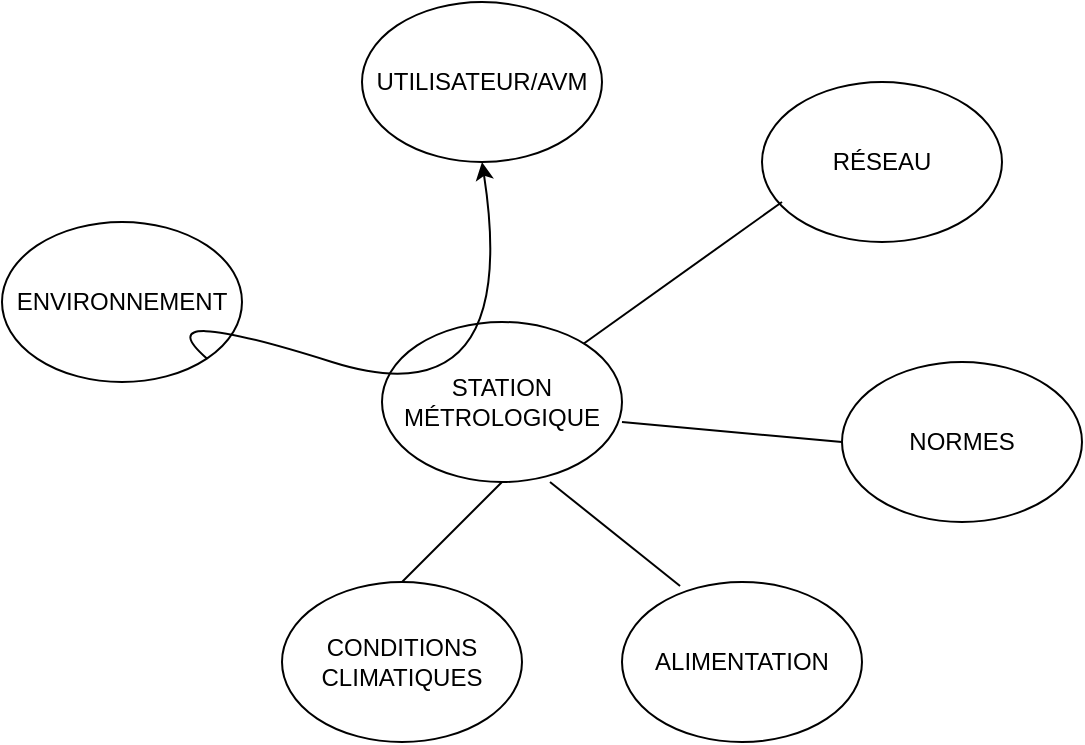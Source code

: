 <mxfile version="13.7.7" type="github" pages="3">
  <diagram id="tHnt4sG6zRlISB4n-kFp" name="Page-1">
    <mxGraphModel dx="872" dy="482" grid="1" gridSize="10" guides="1" tooltips="1" connect="1" arrows="1" fold="1" page="1" pageScale="1" pageWidth="850" pageHeight="1100" math="0" shadow="0">
      <root>
        <mxCell id="0" />
        <mxCell id="1" parent="0" />
        <mxCell id="gUix-21HPcigsJkUnAT0-4" value="ENVIRONNEMENT" style="ellipse;whiteSpace=wrap;html=1;" vertex="1" parent="1">
          <mxGeometry x="210" y="180" width="120" height="80" as="geometry" />
        </mxCell>
        <mxCell id="gUix-21HPcigsJkUnAT0-7" value="STATION MÉTROLOGIQUE" style="ellipse;whiteSpace=wrap;html=1;" vertex="1" parent="1">
          <mxGeometry x="400" y="230" width="120" height="80" as="geometry" />
        </mxCell>
        <mxCell id="gUix-21HPcigsJkUnAT0-8" value="UTILISATEUR/AVM" style="ellipse;whiteSpace=wrap;html=1;" vertex="1" parent="1">
          <mxGeometry x="390" y="70" width="120" height="80" as="geometry" />
        </mxCell>
        <mxCell id="gUix-21HPcigsJkUnAT0-10" value="CONDITIONS CLIMATIQUES" style="ellipse;whiteSpace=wrap;html=1;" vertex="1" parent="1">
          <mxGeometry x="350" y="360" width="120" height="80" as="geometry" />
        </mxCell>
        <mxCell id="gUix-21HPcigsJkUnAT0-12" value="" style="endArrow=none;html=1;" edge="1" parent="1">
          <mxGeometry width="50" height="50" relative="1" as="geometry">
            <mxPoint x="410" y="360" as="sourcePoint" />
            <mxPoint x="460" y="310" as="targetPoint" />
          </mxGeometry>
        </mxCell>
        <mxCell id="gUix-21HPcigsJkUnAT0-13" value="NORMES" style="ellipse;whiteSpace=wrap;html=1;" vertex="1" parent="1">
          <mxGeometry x="630" y="250" width="120" height="80" as="geometry" />
        </mxCell>
        <mxCell id="gUix-21HPcigsJkUnAT0-15" value="ALIMENTATION" style="ellipse;whiteSpace=wrap;html=1;" vertex="1" parent="1">
          <mxGeometry x="520" y="360" width="120" height="80" as="geometry" />
        </mxCell>
        <mxCell id="gUix-21HPcigsJkUnAT0-17" value="" style="endArrow=none;html=1;entryX=0.7;entryY=1;entryDx=0;entryDy=0;entryPerimeter=0;exitX=0.242;exitY=0.025;exitDx=0;exitDy=0;exitPerimeter=0;" edge="1" parent="1" source="gUix-21HPcigsJkUnAT0-15" target="gUix-21HPcigsJkUnAT0-7">
          <mxGeometry width="50" height="50" relative="1" as="geometry">
            <mxPoint x="560" y="390" as="sourcePoint" />
            <mxPoint x="610" y="340" as="targetPoint" />
          </mxGeometry>
        </mxCell>
        <mxCell id="gUix-21HPcigsJkUnAT0-18" value="" style="endArrow=none;html=1;entryX=0;entryY=0.5;entryDx=0;entryDy=0;" edge="1" parent="1" target="gUix-21HPcigsJkUnAT0-13">
          <mxGeometry width="50" height="50" relative="1" as="geometry">
            <mxPoint x="520" y="280" as="sourcePoint" />
            <mxPoint x="620" y="290" as="targetPoint" />
          </mxGeometry>
        </mxCell>
        <mxCell id="gUix-21HPcigsJkUnAT0-21" value="RÉSEAU" style="ellipse;whiteSpace=wrap;html=1;" vertex="1" parent="1">
          <mxGeometry x="590" y="110" width="120" height="80" as="geometry" />
        </mxCell>
        <mxCell id="gUix-21HPcigsJkUnAT0-23" value="" style="endArrow=none;html=1;" edge="1" parent="1" source="gUix-21HPcigsJkUnAT0-7">
          <mxGeometry width="50" height="50" relative="1" as="geometry">
            <mxPoint x="550" y="220" as="sourcePoint" />
            <mxPoint x="600" y="170" as="targetPoint" />
          </mxGeometry>
        </mxCell>
        <mxCell id="gUix-21HPcigsJkUnAT0-25" value="" style="curved=1;endArrow=classic;html=1;entryX=0.5;entryY=1;entryDx=0;entryDy=0;exitX=1;exitY=1;exitDx=0;exitDy=0;" edge="1" parent="1" source="gUix-21HPcigsJkUnAT0-4" target="gUix-21HPcigsJkUnAT0-8">
          <mxGeometry width="50" height="50" relative="1" as="geometry">
            <mxPoint x="560" y="390" as="sourcePoint" />
            <mxPoint x="610" y="340" as="targetPoint" />
            <Array as="points">
              <mxPoint x="280" y="220" />
              <mxPoint x="470" y="280" />
            </Array>
          </mxGeometry>
        </mxCell>
      </root>
    </mxGraphModel>
  </diagram>
  <diagram id="1pzgUECRDCnn3F9SoY6R" name="Page-2">
    <mxGraphModel dx="872" dy="482" grid="1" gridSize="10" guides="1" tooltips="1" connect="1" arrows="1" fold="1" page="1" pageScale="1" pageWidth="850" pageHeight="1100" math="0" shadow="0">
      <root>
        <mxCell id="tKahohiqRpyQghxIMBUm-0" />
        <mxCell id="tKahohiqRpyQghxIMBUm-1" parent="tKahohiqRpyQghxIMBUm-0" />
        <mxCell id="0pv8uxTW6_rZLI1bk1MZ-0" value="ÉQUIPAGE/AIVM" style="ellipse;whiteSpace=wrap;html=1;fillColor=#dae8fc;strokeColor=#6c8ebf;" vertex="1" parent="tKahohiqRpyQghxIMBUm-1">
          <mxGeometry x="190" y="70" width="120" height="80" as="geometry" />
        </mxCell>
        <mxCell id="0pv8uxTW6_rZLI1bk1MZ-1" value="L&#39;ENVIRONNEMENT" style="ellipse;whiteSpace=wrap;html=1;fillColor=#dae8fc;strokeColor=#6c8ebf;" vertex="1" parent="tKahohiqRpyQghxIMBUm-1">
          <mxGeometry x="565" y="80" width="120" height="80" as="geometry" />
        </mxCell>
        <mxCell id="0pv8uxTW6_rZLI1bk1MZ-2" value="STATION MÉTÉO EMBARQUÉE" style="ellipse;whiteSpace=wrap;html=1;fillColor=#dae8fc;strokeColor=#6c8ebf;" vertex="1" parent="tKahohiqRpyQghxIMBUm-1">
          <mxGeometry x="380" y="180" width="120" height="80" as="geometry" />
        </mxCell>
        <mxCell id="0pv8uxTW6_rZLI1bk1MZ-3" value="PERMETTRE AU MATELEOT DE MESURER LES DONNÉES MÉTÉOROLOGIQUES&amp;nbsp;" style="rounded=0;whiteSpace=wrap;html=1;fillColor=#f8cecc;strokeColor=#b85450;" vertex="1" parent="tKahohiqRpyQghxIMBUm-1">
          <mxGeometry x="330" y="350" width="265" height="60" as="geometry" />
        </mxCell>
        <mxCell id="P0kbxfz3xJdrVgzMR2Ek-0" value="A QUI REND-IL SERVICE?" style="text;html=1;align=center;verticalAlign=middle;resizable=0;points=[];autosize=1;" vertex="1" parent="tKahohiqRpyQghxIMBUm-1">
          <mxGeometry x="160" y="10" width="160" height="20" as="geometry" />
        </mxCell>
        <mxCell id="P0kbxfz3xJdrVgzMR2Ek-1" value="SUR QUOI AGIT-IL?" style="text;html=1;align=center;verticalAlign=middle;resizable=0;points=[];autosize=1;" vertex="1" parent="tKahohiqRpyQghxIMBUm-1">
          <mxGeometry x="555" y="20" width="130" height="20" as="geometry" />
        </mxCell>
        <mxCell id="P0kbxfz3xJdrVgzMR2Ek-2" value="DANS QUEL BUT?" style="text;html=1;align=center;verticalAlign=middle;resizable=0;points=[];autosize=1;" vertex="1" parent="tKahohiqRpyQghxIMBUm-1">
          <mxGeometry x="350" y="320" width="120" height="20" as="geometry" />
        </mxCell>
        <mxCell id="y0Jqex1HYLV52ZDRqDKT-1" value="" style="endArrow=classic;html=1;entryX=0.857;entryY=-0.033;entryDx=0;entryDy=0;entryPerimeter=0;" edge="1" parent="tKahohiqRpyQghxIMBUm-1" target="0pv8uxTW6_rZLI1bk1MZ-3">
          <mxGeometry width="50" height="50" relative="1" as="geometry">
            <mxPoint x="557" y="140" as="sourcePoint" />
            <mxPoint x="450" y="190" as="targetPoint" />
          </mxGeometry>
        </mxCell>
        <mxCell id="y0Jqex1HYLV52ZDRqDKT-2" value="" style="curved=1;endArrow=classic;html=1;" edge="1" parent="tKahohiqRpyQghxIMBUm-1" source="0pv8uxTW6_rZLI1bk1MZ-0" target="0pv8uxTW6_rZLI1bk1MZ-1">
          <mxGeometry width="50" height="50" relative="1" as="geometry">
            <mxPoint x="400" y="240" as="sourcePoint" />
            <mxPoint x="450" y="190" as="targetPoint" />
            <Array as="points">
              <mxPoint x="450" y="210" />
              <mxPoint x="400" y="190" />
            </Array>
          </mxGeometry>
        </mxCell>
      </root>
    </mxGraphModel>
  </diagram>
  <diagram id="inSLoxE6jfbBA5fQDCkm" name="Page-3">
    <mxGraphModel dx="872" dy="482" grid="0" gridSize="9" guides="1" tooltips="1" connect="1" arrows="1" fold="1" page="1" pageScale="1" pageWidth="850" pageHeight="1400" background="#DAD2D8" math="0" shadow="0">
      <root>
        <mxCell id="dplVZIambqyNgwmH58hZ-0" />
        <mxCell id="dplVZIambqyNgwmH58hZ-1" parent="dplVZIambqyNgwmH58hZ-0" />
        <mxCell id="dplVZIambqyNgwmH58hZ-2" value="lancement du système" style="rounded=0;whiteSpace=wrap;html=1;fillColor=#FAE5C7;strokeColor=#0F8B8D;fontColor=#143642;" vertex="1" parent="dplVZIambqyNgwmH58hZ-1">
          <mxGeometry x="30" y="240" width="120" height="60" as="geometry" />
        </mxCell>
        <mxCell id="dplVZIambqyNgwmH58hZ-3" value="sauvegarde des données" style="rounded=0;whiteSpace=wrap;html=1;fillColor=#FAE5C7;strokeColor=#0F8B8D;fontColor=#143642;" vertex="1" parent="dplVZIambqyNgwmH58hZ-1">
          <mxGeometry x="230" y="240" width="120" height="60" as="geometry" />
        </mxCell>
        <mxCell id="dplVZIambqyNgwmH58hZ-5" value="récupération des données" style="rounded=0;whiteSpace=wrap;html=1;fillColor=#FAE5C7;strokeColor=#0F8B8D;fontColor=#143642;" vertex="1" parent="dplVZIambqyNgwmH58hZ-1">
          <mxGeometry x="230" y="80" width="120" height="60" as="geometry" />
        </mxCell>
        <mxCell id="dplVZIambqyNgwmH58hZ-6" value="etallonnage des données" style="rounded=0;whiteSpace=wrap;html=1;fillColor=#FAE5C7;strokeColor=#0F8B8D;fontColor=#143642;" vertex="1" parent="dplVZIambqyNgwmH58hZ-1">
          <mxGeometry x="220" y="400" width="120" height="60" as="geometry" />
        </mxCell>
        <mxCell id="dplVZIambqyNgwmH58hZ-7" value="" style="endArrow=none;html=1;entryX=0;entryY=0.75;entryDx=0;entryDy=0;exitX=0.567;exitY=-0.05;exitDx=0;exitDy=0;exitPerimeter=0;strokeColor=#A8201A;fontColor=#143642;labelBackgroundColor=#DAD2D8;" edge="1" parent="dplVZIambqyNgwmH58hZ-1" source="dplVZIambqyNgwmH58hZ-2" target="dplVZIambqyNgwmH58hZ-5">
          <mxGeometry width="50" height="50" relative="1" as="geometry">
            <mxPoint x="120" y="210" as="sourcePoint" />
            <mxPoint x="170" y="160" as="targetPoint" />
          </mxGeometry>
        </mxCell>
        <mxCell id="dplVZIambqyNgwmH58hZ-8" value="" style="endArrow=none;html=1;exitX=1;exitY=0.5;exitDx=0;exitDy=0;entryX=0;entryY=0.5;entryDx=0;entryDy=0;strokeColor=#A8201A;fontColor=#143642;labelBackgroundColor=#DAD2D8;" edge="1" parent="dplVZIambqyNgwmH58hZ-1" source="dplVZIambqyNgwmH58hZ-2" target="dplVZIambqyNgwmH58hZ-3">
          <mxGeometry width="50" height="50" relative="1" as="geometry">
            <mxPoint x="400" y="280" as="sourcePoint" />
            <mxPoint x="450" y="230" as="targetPoint" />
          </mxGeometry>
        </mxCell>
        <mxCell id="dplVZIambqyNgwmH58hZ-9" value="" style="endArrow=none;html=1;exitX=0;exitY=0.5;exitDx=0;exitDy=0;entryX=0.65;entryY=1;entryDx=0;entryDy=0;entryPerimeter=0;strokeColor=#A8201A;fontColor=#143642;labelBackgroundColor=#DAD2D8;" edge="1" parent="dplVZIambqyNgwmH58hZ-1" source="dplVZIambqyNgwmH58hZ-6" target="dplVZIambqyNgwmH58hZ-2">
          <mxGeometry width="50" height="50" relative="1" as="geometry">
            <mxPoint x="400" y="280" as="sourcePoint" />
            <mxPoint x="450" y="230" as="targetPoint" />
          </mxGeometry>
        </mxCell>
        <mxCell id="dplVZIambqyNgwmH58hZ-10" value="données reçues d&#39;un capteur incohérentes- vérification matérielle requise" style="rounded=0;whiteSpace=wrap;html=1;fillColor=#FAE5C7;strokeColor=#0F8B8D;fontColor=#143642;" vertex="1" parent="dplVZIambqyNgwmH58hZ-1">
          <mxGeometry x="430" y="130" width="120" height="60" as="geometry" />
        </mxCell>
        <mxCell id="dplVZIambqyNgwmH58hZ-11" value="erreur d&#39;accés aux données d&#39;un capteur" style="rounded=0;whiteSpace=wrap;html=1;fillColor=#FAE5C7;strokeColor=#0F8B8D;fontColor=#143642;" vertex="1" parent="dplVZIambqyNgwmH58hZ-1">
          <mxGeometry x="430" y="60" width="120" height="60" as="geometry" />
        </mxCell>
        <mxCell id="dplVZIambqyNgwmH58hZ-12" value="erreur d&#39;accés ou d&#39;écriture sur la carte SD" style="rounded=0;whiteSpace=wrap;html=1;fillColor=#FAE5C7;strokeColor=#0F8B8D;fontColor=#143642;" vertex="1" parent="dplVZIambqyNgwmH58hZ-1">
          <mxGeometry x="430" y="290" width="120" height="60" as="geometry" />
        </mxCell>
        <mxCell id="dplVZIambqyNgwmH58hZ-13" value="carte SD pleine" style="rounded=0;whiteSpace=wrap;html=1;fillColor=#FAE5C7;strokeColor=#0F8B8D;fontColor=#143642;" vertex="1" parent="dplVZIambqyNgwmH58hZ-1">
          <mxGeometry x="430" y="220" width="120" height="60" as="geometry" />
        </mxCell>
        <mxCell id="dplVZIambqyNgwmH58hZ-14" value="erreur d&#39;accées a l&#39;horloge RTC" style="rounded=0;whiteSpace=wrap;html=1;fillColor=#FAE5C7;strokeColor=#0F8B8D;fontColor=#143642;" vertex="1" parent="dplVZIambqyNgwmH58hZ-1">
          <mxGeometry x="425" y="460" width="120" height="60" as="geometry" />
        </mxCell>
        <mxCell id="dplVZIambqyNgwmH58hZ-15" value="erreur d&#39;accés aux données du GPS" style="rounded=0;whiteSpace=wrap;html=1;fillColor=#FAE5C7;strokeColor=#0F8B8D;fontColor=#143642;" vertex="1" parent="dplVZIambqyNgwmH58hZ-1">
          <mxGeometry x="425" y="390" width="120" height="60" as="geometry" />
        </mxCell>
        <mxCell id="dplVZIambqyNgwmH58hZ-16" value="" style="endArrow=none;html=1;entryX=0;entryY=0.5;entryDx=0;entryDy=0;strokeColor=#A8201A;fontColor=#143642;labelBackgroundColor=#DAD2D8;" edge="1" parent="dplVZIambqyNgwmH58hZ-1" target="dplVZIambqyNgwmH58hZ-11">
          <mxGeometry width="50" height="50" relative="1" as="geometry">
            <mxPoint x="350" y="115" as="sourcePoint" />
            <mxPoint x="400" y="65" as="targetPoint" />
          </mxGeometry>
        </mxCell>
        <mxCell id="dplVZIambqyNgwmH58hZ-17" value="" style="endArrow=none;html=1;entryX=0;entryY=0.5;entryDx=0;entryDy=0;strokeColor=#A8201A;fontColor=#143642;labelBackgroundColor=#DAD2D8;" edge="1" parent="dplVZIambqyNgwmH58hZ-1" target="dplVZIambqyNgwmH58hZ-13">
          <mxGeometry width="50" height="50" relative="1" as="geometry">
            <mxPoint x="350" y="260" as="sourcePoint" />
            <mxPoint x="400" y="210" as="targetPoint" />
          </mxGeometry>
        </mxCell>
        <mxCell id="dplVZIambqyNgwmH58hZ-18" value="" style="endArrow=none;html=1;entryX=0;entryY=0.5;entryDx=0;entryDy=0;strokeColor=#A8201A;fontColor=#143642;labelBackgroundColor=#DAD2D8;" edge="1" parent="dplVZIambqyNgwmH58hZ-1" target="dplVZIambqyNgwmH58hZ-10">
          <mxGeometry width="50" height="50" relative="1" as="geometry">
            <mxPoint x="350" y="120" as="sourcePoint" />
            <mxPoint x="430" y="135" as="targetPoint" />
          </mxGeometry>
        </mxCell>
        <mxCell id="dplVZIambqyNgwmH58hZ-19" value="" style="endArrow=none;html=1;entryX=0;entryY=0.5;entryDx=0;entryDy=0;strokeColor=#A8201A;fontColor=#143642;labelBackgroundColor=#DAD2D8;" edge="1" parent="dplVZIambqyNgwmH58hZ-1" target="dplVZIambqyNgwmH58hZ-12">
          <mxGeometry width="50" height="50" relative="1" as="geometry">
            <mxPoint x="350" y="260" as="sourcePoint" />
            <mxPoint x="450" y="240" as="targetPoint" />
          </mxGeometry>
        </mxCell>
        <mxCell id="dplVZIambqyNgwmH58hZ-20" value="" style="endArrow=none;html=1;entryX=0;entryY=0.5;entryDx=0;entryDy=0;exitX=1;exitY=0.5;exitDx=0;exitDy=0;strokeColor=#A8201A;fontColor=#143642;labelBackgroundColor=#DAD2D8;" edge="1" parent="dplVZIambqyNgwmH58hZ-1" source="dplVZIambqyNgwmH58hZ-6" target="dplVZIambqyNgwmH58hZ-15">
          <mxGeometry width="50" height="50" relative="1" as="geometry">
            <mxPoint x="340" y="440" as="sourcePoint" />
            <mxPoint x="390" y="390" as="targetPoint" />
          </mxGeometry>
        </mxCell>
        <mxCell id="dplVZIambqyNgwmH58hZ-23" value="" style="endArrow=none;html=1;exitX=1;exitY=0.5;exitDx=0;exitDy=0;entryX=0;entryY=0.5;entryDx=0;entryDy=0;strokeColor=#A8201A;fontColor=#143642;labelBackgroundColor=#DAD2D8;" edge="1" parent="dplVZIambqyNgwmH58hZ-1" source="dplVZIambqyNgwmH58hZ-6" target="dplVZIambqyNgwmH58hZ-14">
          <mxGeometry width="50" height="50" relative="1" as="geometry">
            <mxPoint x="360" y="500" as="sourcePoint" />
            <mxPoint x="420" y="490" as="targetPoint" />
          </mxGeometry>
        </mxCell>
        <mxCell id="dplVZIambqyNgwmH58hZ-24" value="&lt;span&gt;clignottement des LED intermittantes rouge et blanche (durée identique pour les deux couleurs)&lt;/span&gt;" style="rounded=0;whiteSpace=wrap;html=1;fillColor=#FAE5C7;strokeColor=#0F8B8D;fontColor=#143642;" vertex="1" parent="dplVZIambqyNgwmH58hZ-1">
          <mxGeometry x="642" y="213" width="120" height="70" as="geometry" />
        </mxCell>
        <mxCell id="dplVZIambqyNgwmH58hZ-25" value="&lt;span&gt;clignottement des LED intermittantes rouge et verte (durée 2 fois plus longue pour le vert )&lt;/span&gt;" style="rounded=0;whiteSpace=wrap;html=1;fillColor=#FAE5C7;strokeColor=#0F8B8D;fontColor=#143642;" vertex="1" parent="dplVZIambqyNgwmH58hZ-1">
          <mxGeometry x="642" y="130" width="120" height="70" as="geometry" />
        </mxCell>
        <mxCell id="dplVZIambqyNgwmH58hZ-26" value="clignottement des LED intermittantes rouge et verte (durée identique pour les deux couleurs)" style="rounded=0;whiteSpace=wrap;html=1;fillColor=#FAE5C7;strokeColor=#0F8B8D;fontColor=#143642;" vertex="1" parent="dplVZIambqyNgwmH58hZ-1">
          <mxGeometry x="640" y="39" width="120" height="70" as="geometry" />
        </mxCell>
        <mxCell id="dplVZIambqyNgwmH58hZ-28" value="&lt;span&gt;clignottement des LED intermittantes rouge et bleue (durée identique pour les deux couleurs)&lt;/span&gt;" style="rounded=0;whiteSpace=wrap;html=1;fillColor=#FAE5C7;strokeColor=#0F8B8D;fontColor=#143642;" vertex="1" parent="dplVZIambqyNgwmH58hZ-1">
          <mxGeometry x="640" y="458" width="120" height="70" as="geometry" />
        </mxCell>
        <mxCell id="dplVZIambqyNgwmH58hZ-29" value="&lt;span&gt;clignottement des LED intermittantes rouge et jaune (durée identique pour les deux couleurs)&lt;/span&gt;" style="rounded=0;whiteSpace=wrap;html=1;fillColor=#FAE5C7;strokeColor=#0F8B8D;fontColor=#143642;" vertex="1" parent="dplVZIambqyNgwmH58hZ-1">
          <mxGeometry x="644" y="377" width="120" height="70" as="geometry" />
        </mxCell>
        <mxCell id="dplVZIambqyNgwmH58hZ-30" value="&lt;span&gt;clignottement des LED intermittantes rouge et blanche (durée 2 fois plus longue pour le blanc)&lt;/span&gt;" style="rounded=0;whiteSpace=wrap;html=1;fillColor=#FAE5C7;strokeColor=#0F8B8D;fontColor=#143642;" vertex="1" parent="dplVZIambqyNgwmH58hZ-1">
          <mxGeometry x="644" y="293" width="120" height="70" as="geometry" />
        </mxCell>
        <mxCell id="dplVZIambqyNgwmH58hZ-31" value="" style="endArrow=classic;html=1;exitX=1;exitY=0.5;exitDx=0;exitDy=0;strokeColor=#A8201A;fontColor=#143642;labelBackgroundColor=#DAD2D8;" edge="1" parent="dplVZIambqyNgwmH58hZ-1" source="dplVZIambqyNgwmH58hZ-14">
          <mxGeometry width="50" height="50" relative="1" as="geometry">
            <mxPoint x="545" y="500" as="sourcePoint" />
            <mxPoint x="638" y="490" as="targetPoint" />
          </mxGeometry>
        </mxCell>
        <mxCell id="dplVZIambqyNgwmH58hZ-33" value="" style="endArrow=classic;html=1;entryX=0;entryY=0.5;entryDx=0;entryDy=0;strokeColor=#A8201A;fontColor=#143642;labelBackgroundColor=#DAD2D8;" edge="1" parent="dplVZIambqyNgwmH58hZ-1" target="dplVZIambqyNgwmH58hZ-29">
          <mxGeometry width="50" height="50" relative="1" as="geometry">
            <mxPoint x="545" y="420" as="sourcePoint" />
            <mxPoint x="595" y="370" as="targetPoint" />
          </mxGeometry>
        </mxCell>
        <mxCell id="dplVZIambqyNgwmH58hZ-34" value="" style="endArrow=classic;html=1;entryX=-0.008;entryY=0.65;entryDx=0;entryDy=0;entryPerimeter=0;strokeColor=#A8201A;fontColor=#143642;labelBackgroundColor=#DAD2D8;" edge="1" parent="dplVZIambqyNgwmH58hZ-1" target="dplVZIambqyNgwmH58hZ-24">
          <mxGeometry width="50" height="50" relative="1" as="geometry">
            <mxPoint x="550" y="260" as="sourcePoint" />
            <mxPoint x="600" y="210" as="targetPoint" />
          </mxGeometry>
        </mxCell>
        <mxCell id="dplVZIambqyNgwmH58hZ-36" value="" style="endArrow=classic;html=1;strokeColor=#A8201A;fontColor=#143642;labelBackgroundColor=#DAD2D8;" edge="1" parent="dplVZIambqyNgwmH58hZ-1" target="dplVZIambqyNgwmH58hZ-30">
          <mxGeometry width="50" height="50" relative="1" as="geometry">
            <mxPoint x="550" y="322" as="sourcePoint" />
            <mxPoint x="600" y="280" as="targetPoint" />
          </mxGeometry>
        </mxCell>
        <mxCell id="dplVZIambqyNgwmH58hZ-37" value="" style="endArrow=classic;html=1;entryX=0;entryY=0.5;entryDx=0;entryDy=0;strokeColor=#A8201A;fontColor=#143642;labelBackgroundColor=#DAD2D8;" edge="1" parent="dplVZIambqyNgwmH58hZ-1" target="dplVZIambqyNgwmH58hZ-26">
          <mxGeometry width="50" height="50" relative="1" as="geometry">
            <mxPoint x="550" y="90" as="sourcePoint" />
            <mxPoint x="600" y="40" as="targetPoint" />
          </mxGeometry>
        </mxCell>
        <mxCell id="dplVZIambqyNgwmH58hZ-38" value="" style="endArrow=classic;html=1;entryX=0;entryY=0.5;entryDx=0;entryDy=0;strokeColor=#A8201A;fontColor=#143642;labelBackgroundColor=#DAD2D8;" edge="1" parent="dplVZIambqyNgwmH58hZ-1" target="dplVZIambqyNgwmH58hZ-25">
          <mxGeometry width="50" height="50" relative="1" as="geometry">
            <mxPoint x="550" y="160" as="sourcePoint" />
            <mxPoint x="600" y="110" as="targetPoint" />
          </mxGeometry>
        </mxCell>
      </root>
    </mxGraphModel>
  </diagram>
</mxfile>
